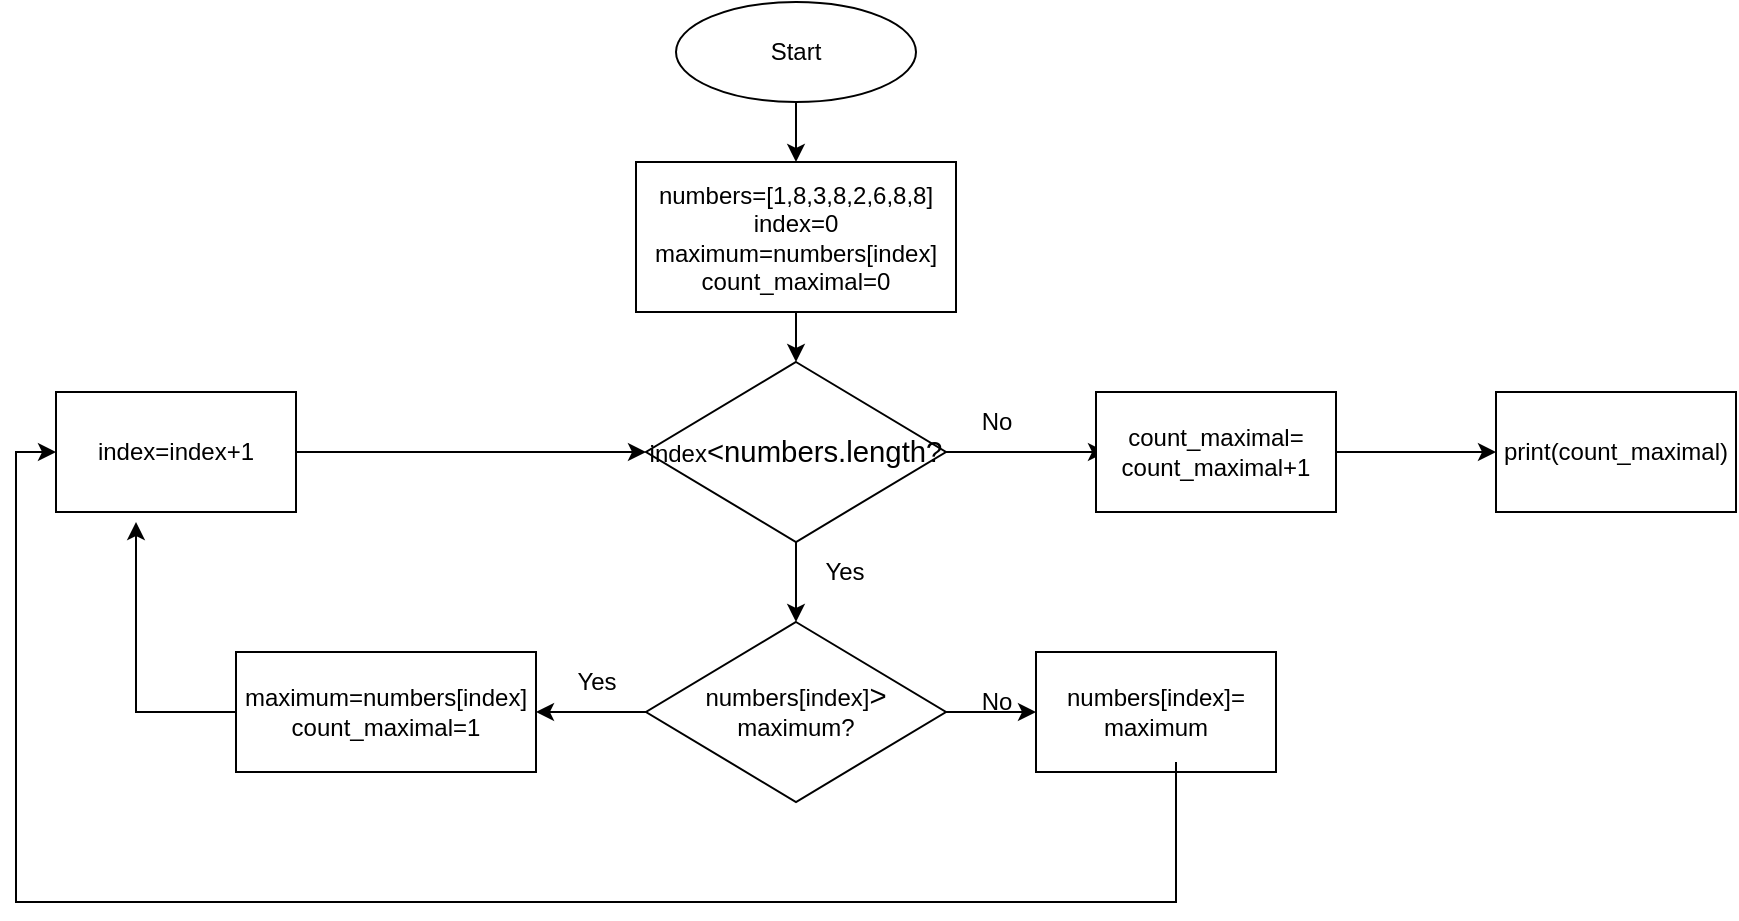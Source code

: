 <mxfile version="20.2.3" type="device"><diagram id="dObdnnnFwKGxfKIbvUtv" name="Страница 1"><mxGraphModel dx="1038" dy="612" grid="1" gridSize="10" guides="1" tooltips="1" connect="1" arrows="1" fold="1" page="1" pageScale="1" pageWidth="827" pageHeight="1169" math="0" shadow="0"><root><mxCell id="0"/><mxCell id="1" parent="0"/><mxCell id="PlwVwdAQrWJsaCfB5-fl-3" value="" style="edgeStyle=orthogonalEdgeStyle;rounded=0;orthogonalLoop=1;jettySize=auto;html=1;" parent="1" source="PlwVwdAQrWJsaCfB5-fl-1" target="PlwVwdAQrWJsaCfB5-fl-2" edge="1"><mxGeometry relative="1" as="geometry"/></mxCell><mxCell id="PlwVwdAQrWJsaCfB5-fl-1" value="Start" style="ellipse;whiteSpace=wrap;html=1;" parent="1" vertex="1"><mxGeometry x="350" y="30" width="120" height="50" as="geometry"/></mxCell><mxCell id="PlwVwdAQrWJsaCfB5-fl-5" value="" style="edgeStyle=orthogonalEdgeStyle;rounded=0;orthogonalLoop=1;jettySize=auto;html=1;" parent="1" source="PlwVwdAQrWJsaCfB5-fl-2" target="PlwVwdAQrWJsaCfB5-fl-4" edge="1"><mxGeometry relative="1" as="geometry"/></mxCell><mxCell id="PlwVwdAQrWJsaCfB5-fl-2" value="numbers=[1,8,3,8,2,6,8,8]&lt;br&gt;index=0&lt;br&gt;maximum=numbers[index]&lt;br&gt;count_maximal=0" style="whiteSpace=wrap;html=1;" parent="1" vertex="1"><mxGeometry x="330" y="110" width="160" height="75" as="geometry"/></mxCell><mxCell id="PlwVwdAQrWJsaCfB5-fl-7" value="" style="edgeStyle=orthogonalEdgeStyle;rounded=0;orthogonalLoop=1;jettySize=auto;html=1;" parent="1" source="PlwVwdAQrWJsaCfB5-fl-4" edge="1"><mxGeometry relative="1" as="geometry"><mxPoint x="565" y="255" as="targetPoint"/></mxGeometry></mxCell><mxCell id="PlwVwdAQrWJsaCfB5-fl-11" value="" style="edgeStyle=orthogonalEdgeStyle;rounded=0;orthogonalLoop=1;jettySize=auto;html=1;" parent="1" source="PlwVwdAQrWJsaCfB5-fl-4" target="PlwVwdAQrWJsaCfB5-fl-10" edge="1"><mxGeometry relative="1" as="geometry"/></mxCell><mxCell id="PlwVwdAQrWJsaCfB5-fl-4" value="index&lt;span style=&quot;font-size:11.0pt;line-height:107%;&lt;br/&gt;font-family:&amp;quot;Calibri&amp;quot;,sans-serif;mso-ascii-theme-font:minor-latin;mso-fareast-font-family:&lt;br/&gt;Calibri;mso-fareast-theme-font:minor-latin;mso-hansi-theme-font:minor-latin;&lt;br/&gt;mso-bidi-theme-font:minor-latin;mso-ansi-language:RU;mso-fareast-language:EN-US;&lt;br/&gt;mso-bidi-language:AR-SA&quot;&gt;&amp;lt;numbers.length?&lt;/span&gt;" style="rhombus;whiteSpace=wrap;html=1;" parent="1" vertex="1"><mxGeometry x="335" y="210" width="150" height="90" as="geometry"/></mxCell><mxCell id="PlwVwdAQrWJsaCfB5-fl-17" value="" style="edgeStyle=orthogonalEdgeStyle;rounded=0;orthogonalLoop=1;jettySize=auto;html=1;" parent="1" source="PlwVwdAQrWJsaCfB5-fl-8" target="PlwVwdAQrWJsaCfB5-fl-16" edge="1"><mxGeometry relative="1" as="geometry"/></mxCell><mxCell id="PlwVwdAQrWJsaCfB5-fl-8" value="count_maximal=&lt;br&gt;count_maximal+1" style="rounded=0;whiteSpace=wrap;html=1;" parent="1" vertex="1"><mxGeometry x="560" y="225" width="120" height="60" as="geometry"/></mxCell><mxCell id="PlwVwdAQrWJsaCfB5-fl-9" value="No" style="text;html=1;align=center;verticalAlign=middle;resizable=0;points=[];autosize=1;strokeColor=none;fillColor=none;" parent="1" vertex="1"><mxGeometry x="490" y="225" width="40" height="30" as="geometry"/></mxCell><mxCell id="XxF92R8hDs5MmCMAxDDs-3" value="" style="edgeStyle=orthogonalEdgeStyle;rounded=0;orthogonalLoop=1;jettySize=auto;html=1;" edge="1" parent="1" source="PlwVwdAQrWJsaCfB5-fl-10" target="XxF92R8hDs5MmCMAxDDs-2"><mxGeometry relative="1" as="geometry"/></mxCell><mxCell id="XxF92R8hDs5MmCMAxDDs-6" value="" style="edgeStyle=orthogonalEdgeStyle;rounded=0;orthogonalLoop=1;jettySize=auto;html=1;" edge="1" parent="1" source="PlwVwdAQrWJsaCfB5-fl-10" target="XxF92R8hDs5MmCMAxDDs-5"><mxGeometry relative="1" as="geometry"/></mxCell><mxCell id="PlwVwdAQrWJsaCfB5-fl-10" value="&lt;span&gt;numbers[index]&lt;/span&gt;&lt;span style=&quot;font-size:11.0pt;line-height:107%;&lt;br/&gt;font-family:&amp;quot;Calibri&amp;quot;,sans-serif;mso-ascii-theme-font:minor-latin;mso-fareast-font-family:&lt;br/&gt;Calibri;mso-fareast-theme-font:minor-latin;mso-hansi-theme-font:minor-latin;&lt;br/&gt;mso-bidi-theme-font:minor-latin;mso-ansi-language:RU;mso-fareast-language:EN-US;&lt;br/&gt;mso-bidi-language:AR-SA&quot;&gt;&amp;gt;&lt;/span&gt;&lt;span&gt;&lt;br&gt;maximum?&lt;br&gt;&lt;/span&gt;" style="rhombus;whiteSpace=wrap;html=1;" parent="1" vertex="1"><mxGeometry x="335" y="340" width="150" height="90" as="geometry"/></mxCell><mxCell id="PlwVwdAQrWJsaCfB5-fl-12" value="Yes" style="text;html=1;align=center;verticalAlign=middle;resizable=0;points=[];autosize=1;strokeColor=none;fillColor=none;" parent="1" vertex="1"><mxGeometry x="414" y="300" width="40" height="30" as="geometry"/></mxCell><mxCell id="PlwVwdAQrWJsaCfB5-fl-16" value="print(count_maximal)" style="whiteSpace=wrap;html=1;rounded=0;" parent="1" vertex="1"><mxGeometry x="760" y="225" width="120" height="60" as="geometry"/></mxCell><mxCell id="XxF92R8hDs5MmCMAxDDs-2" value="maximum=numbers[index]&lt;br&gt;count_maximal=1" style="whiteSpace=wrap;html=1;" vertex="1" parent="1"><mxGeometry x="130" y="355" width="150" height="60" as="geometry"/></mxCell><mxCell id="XxF92R8hDs5MmCMAxDDs-4" value="Yes" style="text;html=1;align=center;verticalAlign=middle;resizable=0;points=[];autosize=1;strokeColor=none;fillColor=none;" vertex="1" parent="1"><mxGeometry x="290" y="355" width="40" height="30" as="geometry"/></mxCell><mxCell id="XxF92R8hDs5MmCMAxDDs-5" value="&lt;div&gt;numbers[index]=&lt;/div&gt;&lt;div&gt;maximum&lt;/div&gt;" style="whiteSpace=wrap;html=1;" vertex="1" parent="1"><mxGeometry x="530" y="355" width="120" height="60" as="geometry"/></mxCell><mxCell id="XxF92R8hDs5MmCMAxDDs-7" value="No" style="text;html=1;align=center;verticalAlign=middle;resizable=0;points=[];autosize=1;strokeColor=none;fillColor=none;" vertex="1" parent="1"><mxGeometry x="490" y="365" width="40" height="30" as="geometry"/></mxCell><mxCell id="XxF92R8hDs5MmCMAxDDs-11" style="edgeStyle=orthogonalEdgeStyle;rounded=0;orthogonalLoop=1;jettySize=auto;html=1;entryX=0;entryY=0.5;entryDx=0;entryDy=0;" edge="1" parent="1" source="XxF92R8hDs5MmCMAxDDs-8" target="PlwVwdAQrWJsaCfB5-fl-4"><mxGeometry relative="1" as="geometry"/></mxCell><mxCell id="XxF92R8hDs5MmCMAxDDs-8" value="index=index+1" style="rounded=0;whiteSpace=wrap;html=1;" vertex="1" parent="1"><mxGeometry x="40" y="225" width="120" height="60" as="geometry"/></mxCell><mxCell id="XxF92R8hDs5MmCMAxDDs-14" value="" style="endArrow=classic;html=1;rounded=0;entryX=0;entryY=0.5;entryDx=0;entryDy=0;" edge="1" parent="1" target="XxF92R8hDs5MmCMAxDDs-8"><mxGeometry width="50" height="50" relative="1" as="geometry"><mxPoint x="600" y="410" as="sourcePoint"/><mxPoint x="20" y="240" as="targetPoint"/><Array as="points"><mxPoint x="600" y="480"/><mxPoint x="20" y="480"/><mxPoint x="20" y="255"/></Array></mxGeometry></mxCell><mxCell id="XxF92R8hDs5MmCMAxDDs-15" value="" style="endArrow=classic;html=1;rounded=0;exitX=0;exitY=0.5;exitDx=0;exitDy=0;" edge="1" parent="1" source="XxF92R8hDs5MmCMAxDDs-2"><mxGeometry width="50" height="50" relative="1" as="geometry"><mxPoint x="80" y="380" as="sourcePoint"/><mxPoint x="80" y="290" as="targetPoint"/><Array as="points"><mxPoint x="80" y="385"/></Array></mxGeometry></mxCell></root></mxGraphModel></diagram></mxfile>